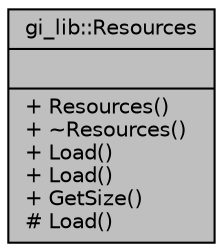 digraph "gi_lib::Resources"
{
  edge [fontname="Helvetica",fontsize="10",labelfontname="Helvetica",labelfontsize="10"];
  node [fontname="Helvetica",fontsize="10",shape=record];
  Node1 [label="{gi_lib::Resources\n||+ Resources()\l+ ~Resources()\l+ Load()\l+ Load()\l+ GetSize()\l# Load()\l}",height=0.2,width=0.4,color="black", fillcolor="grey75", style="filled", fontcolor="black"];
}
